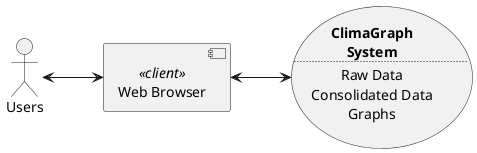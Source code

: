 
@startuml features_overview_context.png

   ' Context
   ' -------

   left to right direction
   [Web Browser] as Browser << client >>
   usecase System as "
      <b>ClimaGraph</b>\n<b>System</b>
      ..
      Raw Data
      Consolidated Data
      Graphs
   "

   Users   <--> Browser 
   Browser <--> (System)

@enduml


@startuml features_overview_stakeholders.png

   ' Stakeholders
   ' ------------

   :User:
   :Guest:
   :Admin:

@enduml


@startuml features_overview_guc.png

   ' Global Use Cases
   ' ----------------

   'left to right direction
   :User:
   ':Admin:
   (uc1: Manage raw data)           as (guc1)
   (uc2: View consolidated data)    as (guc2)
   (uc3: View graphics)             as (guc3)
   '(uc0: Manage system settings) as (guc0)

   User          --> (guc1)
   User          --> (guc2)
   User          --> (guc3)
   'Admin             --> (guc0)

@enduml
